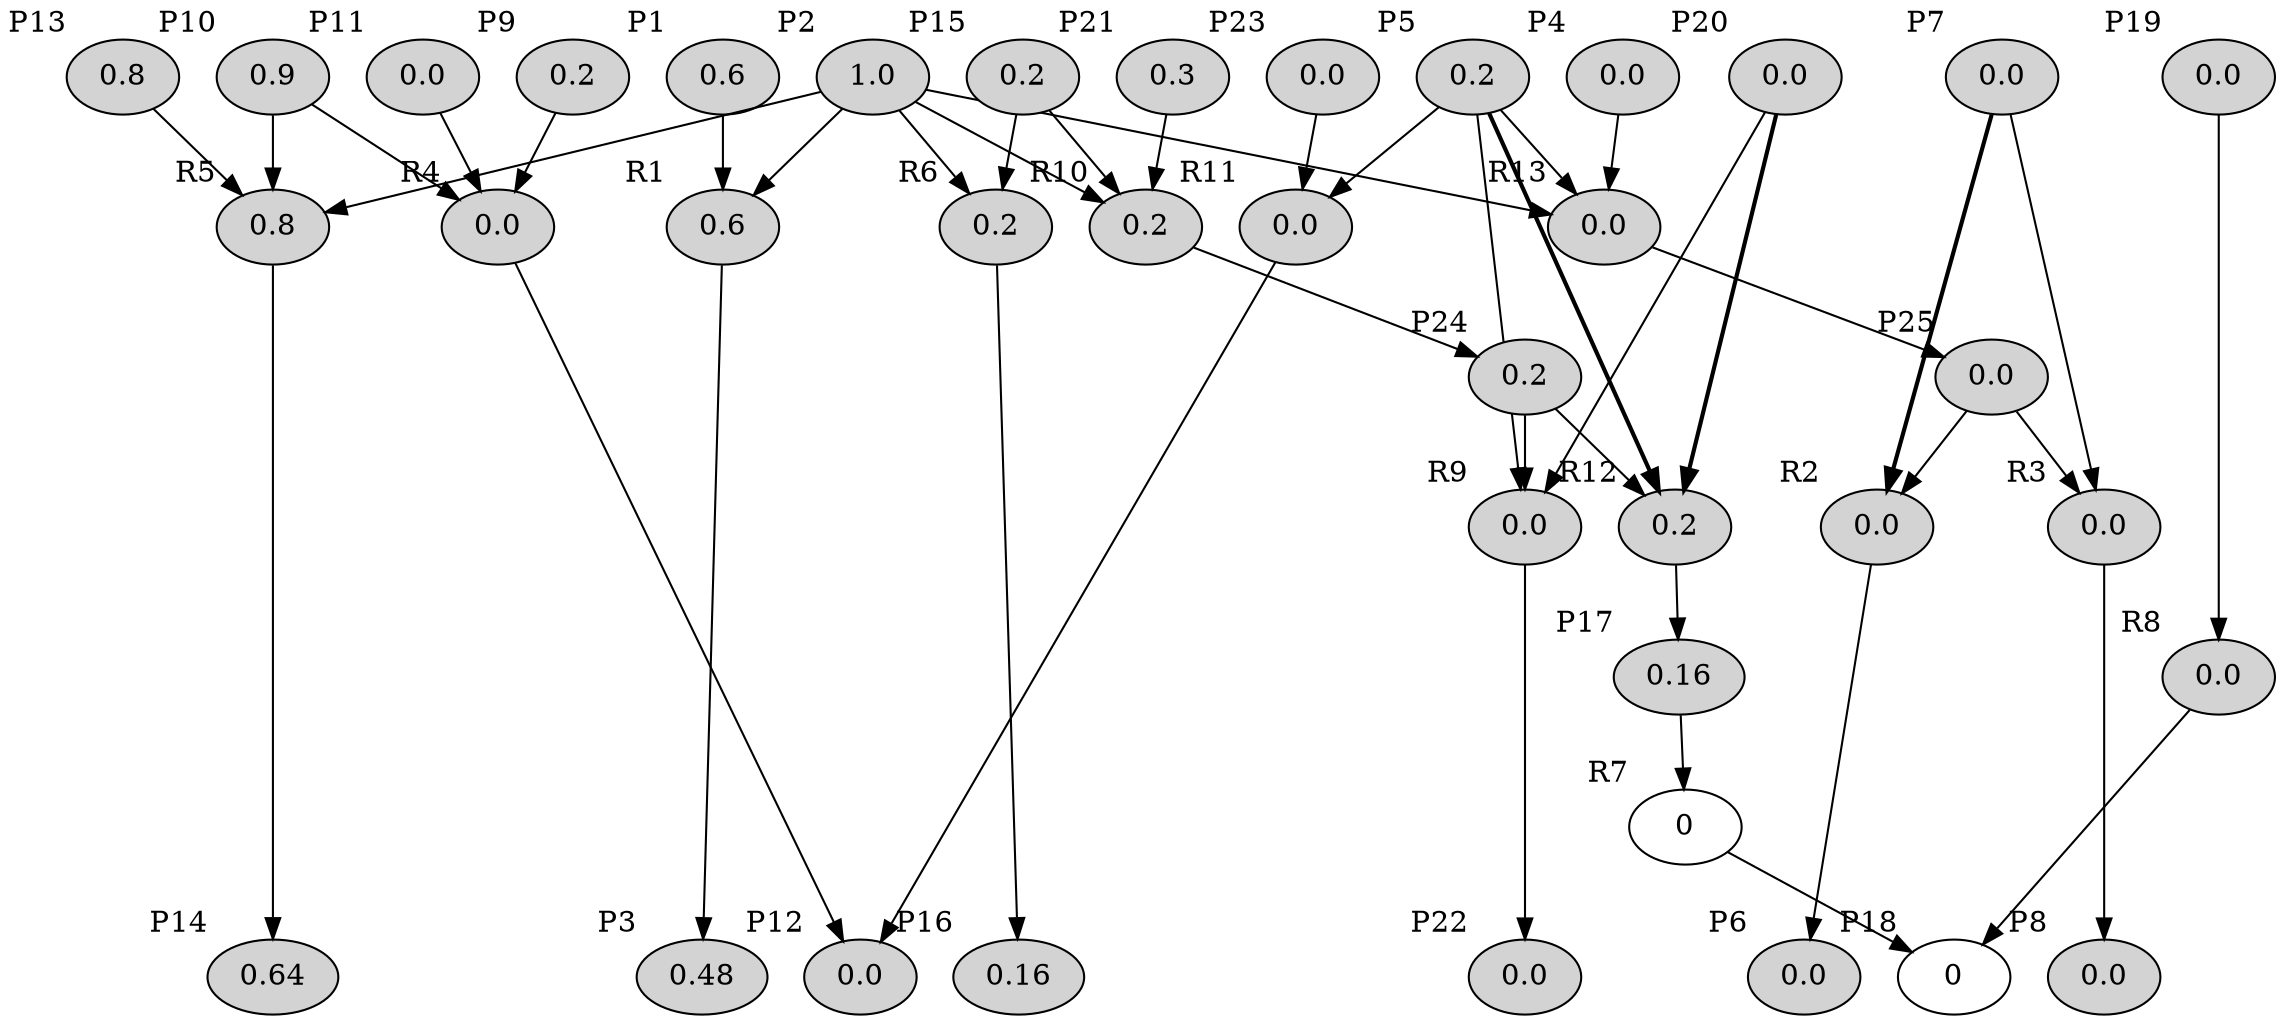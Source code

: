 strict digraph {
	graph [splines=line]
	1 [label=0.6 fillcolor=lightgray style=filled xlabel=P1]
	2 [label=1.0 fillcolor=lightgray style=filled xlabel=P2]
	3 [label=0.48 fillcolor=lightgray style=filled xlabel=P3]
	4 [label=0.0 fillcolor=lightgray style=filled xlabel=P4]
	5 [label=0.2 fillcolor=lightgray style=filled xlabel=P5]
	6 [label=0.0 fillcolor=lightgray style=filled xlabel=P6]
	7 [label=0.0 fillcolor=lightgray style=filled xlabel=P7]
	8 [label=0.0 fillcolor=lightgray style=filled xlabel=P8]
	9 [label=0.2 fillcolor=lightgray style=filled xlabel=P9]
	10 [label=0.9 fillcolor=lightgray style=filled xlabel=P10]
	11 [label=0.0 fillcolor=lightgray style=filled xlabel=P11]
	12 [label=0.0 fillcolor=lightgray style=filled xlabel=P12]
	13 [label=0.8 fillcolor=lightgray style=filled xlabel=P13]
	14 [label=0.64 fillcolor=lightgray style=filled xlabel=P14]
	15 [label=0.2 fillcolor=lightgray style=filled xlabel=P15]
	16 [label=0.16 fillcolor=lightgray style=filled xlabel=P16]
	17 [label=0.16 fillcolor=lightgray style=filled xlabel=P17]
	18 [label=0 xlabel=P18]
	19 [label=0.0 fillcolor=lightgray style=filled xlabel=P19]
	20 [label=0.0 fillcolor=lightgray style=filled xlabel=P20]
	21 [label=0.3 fillcolor=lightgray style=filled xlabel=P21]
	22 [label=0.0 fillcolor=lightgray style=filled xlabel=P22]
	23 [label=0.0 fillcolor=lightgray style=filled xlabel=P23]
	24 [label=0.2 fillcolor=lightgray style=filled xlabel=P24]
	25 [label=0.0 fillcolor=lightgray style=filled xlabel=P25]
	26 [label=0.6 fillcolor=lightgray style=filled xlabel=R1]
	27 [label=0.0 fillcolor=lightgray style=filled xlabel=R2]
	28 [label=0.0 fillcolor=lightgray style=filled xlabel=R3]
	29 [label=0.0 fillcolor=lightgray style=filled xlabel=R4]
	30 [label=0.8 fillcolor=lightgray style=filled xlabel=R5]
	31 [label=0.2 fillcolor=lightgray style=filled xlabel=R6]
	32 [label=0 xlabel=R7]
	33 [label=0.0 fillcolor=lightgray style=filled xlabel=R8]
	34 [label=0.0 fillcolor=lightgray style=filled xlabel=R9]
	35 [label=0.2 fillcolor=lightgray style=filled xlabel=R10]
	36 [label=0.0 fillcolor=lightgray style=filled xlabel=R11]
	37 [label=0.2 fillcolor=lightgray style=filled xlabel=R12]
	38 [label=0.0 fillcolor=lightgray style=filled xlabel=R13]
	1 -> 26
	26 -> 3
	26 -> 3
	2 -> 26
	2 -> 30
	2 -> 31
	2 -> 35
	2 -> 38
	25 -> 27
	25 -> 28
	27 -> 6
	27 -> 6
	7 -> 27 [penwidth=2]
	7 -> 28
	28 -> 8
	28 -> 8
	10 -> 29
	10 -> 30
	29 -> 12
	29 -> 12
	29 -> 12
	11 -> 29
	9 -> 29
	13 -> 30
	30 -> 14
	30 -> 14
	30 -> 14
	31 -> 16
	31 -> 16
	15 -> 31
	15 -> 35
	17 -> 32
	32 -> 18
	19 -> 33
	33 -> 18
	5 -> 34
	5 -> 36
	5 -> 37 [penwidth=2]
	5 -> 38
	34 -> 22
	34 -> 22
	34 -> 22
	24 -> 34
	24 -> 37
	20 -> 34
	20 -> 37 [penwidth=2]
	21 -> 35
	35 -> 24
	35 -> 24
	35 -> 24
	36 -> 12
	36 -> 12
	23 -> 36
	37 -> 17
	37 -> 17
	37 -> 17
	38 -> 25
	38 -> 25
	38 -> 25
	4 -> 38
	{
		rank=min
		1
		2
		7
		10
		11
		9
		13
		15
		19
		5
		20
		21
		23
		4
	}
	{
		rank=max
		3
		6
		8
		12
		14
		16
		18
		22
	}
}
